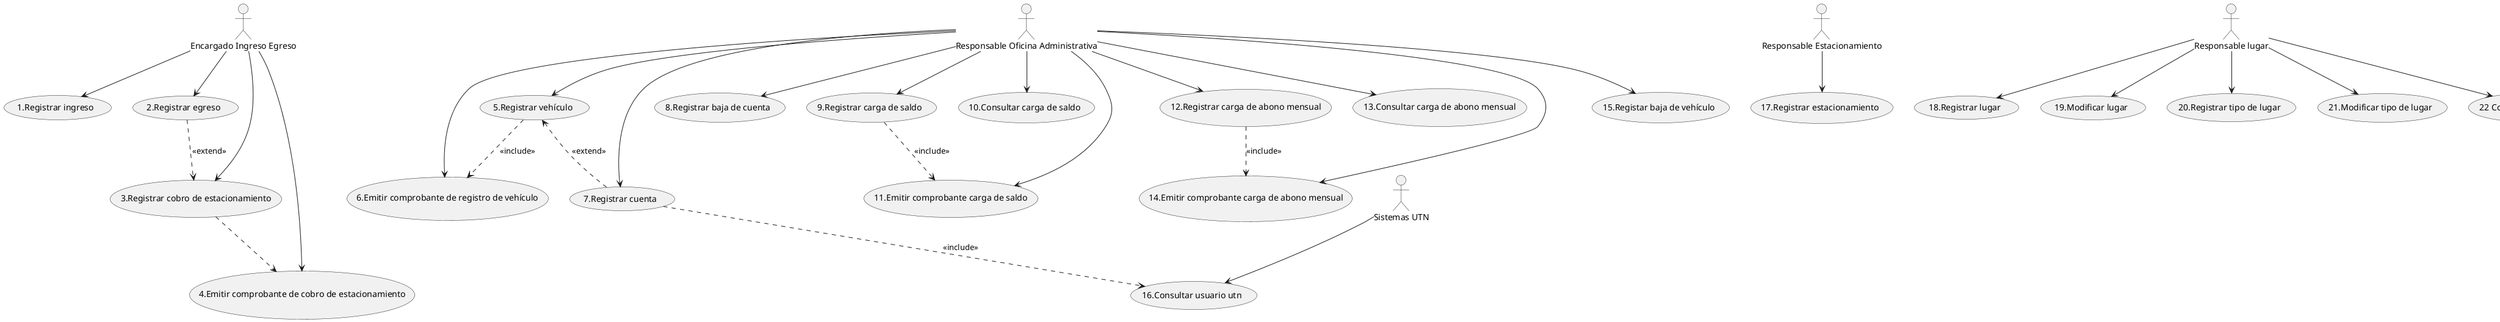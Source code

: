 @startuml tpi

:Encargado Ingreso Egreso: as eie
usecase "1.Registrar ingreso" as u1
usecase "2.Registrar egreso" as u2
usecase "3.Registrar cobro de estacionamiento" as u3
usecase "4.Emitir comprobante de cobro de estacionamiento" as u4


:Responsable Oficina Administrativa: as roa 
usecase "5.Registrar vehículo" as u5
usecase "6.Emitir comprobante de registro de vehículo" as u6
usecase "7.Registrar cuenta" as u7
usecase "8.Registrar baja de cuenta" as u8
usecase "9.Registrar carga de saldo" as u9
usecase "10.Consultar carga de saldo" as u10
usecase "11.Emitir comprobante carga de saldo" as u11
usecase "12.Registrar carga de abono mensual" as u12
usecase "13.Consultar carga de abono mensual" as u13
usecase "14.Emitir comprobante carga de abono mensual" as u14
usecase "15.Registar baja de vehículo" as u15

:Sistemas UTN: as s 
usecase "16.Consultar usuario utn" as u16

:Responsable Estacionamiento: as re
usecase "17.Registrar estacionamiento" as u17

:Responsable lugar: as rl 
usecase "18.Registrar lugar" as u18
usecase "19.Modificar lugar" as u19
usecase "20.Registrar tipo de lugar" as u20
usecase "21.Modificar tipo de lugar" as u21
usecase "22 Consultar tipo de lugar" as u22

:Responsable cuenta: as rc
usecase "23.Registrar tipo de cuenta" as u23
usecase "24.Consultar tipo de cuenta" as u24
usecase "25.Modificar tipo de cuenta" as u25
usecase "26.Modificar cuenta" as u26
usecase "27.Consultar cuenta" as u27

:Responsable tarifa: as rt
usecase "28.Registrar tarifa" as u28
usecase "29.Modificar datos de tarifa" as u29
usecase "30.Consultar datos tarifa" as u30

:Responsable tipo usuario: as rtu
usecase "31.Registrar tipo de usuario" as u31
usecase "32.Modificar tipo de usuario" as u32

eie --> u1
eie --> u2
eie --> u3
eie --> u4

roa --> u5
roa --> u6
roa --> u7
roa --> u8
roa --> u9
roa --> u10
roa --> u11
roa --> u12
roa --> u13
roa --> u14
roa --> u15

s --> u16 

re --> u17

rl --> u18
rl --> u19
rl --> u20
rl --> u21
rl --> u22

rc --> u23
rc --> u24
rc --> u25
rc --> u26
rc --> u27

rt --> u28
rt --> u29
rt --> u30

rtu --> u31
rtu --> u32

u2 ..> u3:<<extend>> 
'consultar extensión
u3 ..>u4 <<include>>

u5 ..> u6:<<include>>
u5 <.. u7:<<extend>>

u7 ..> u16:<<include>>

u9 ..> u11:<<include>>
u12 ..> u14:<<include>>

@enduml
